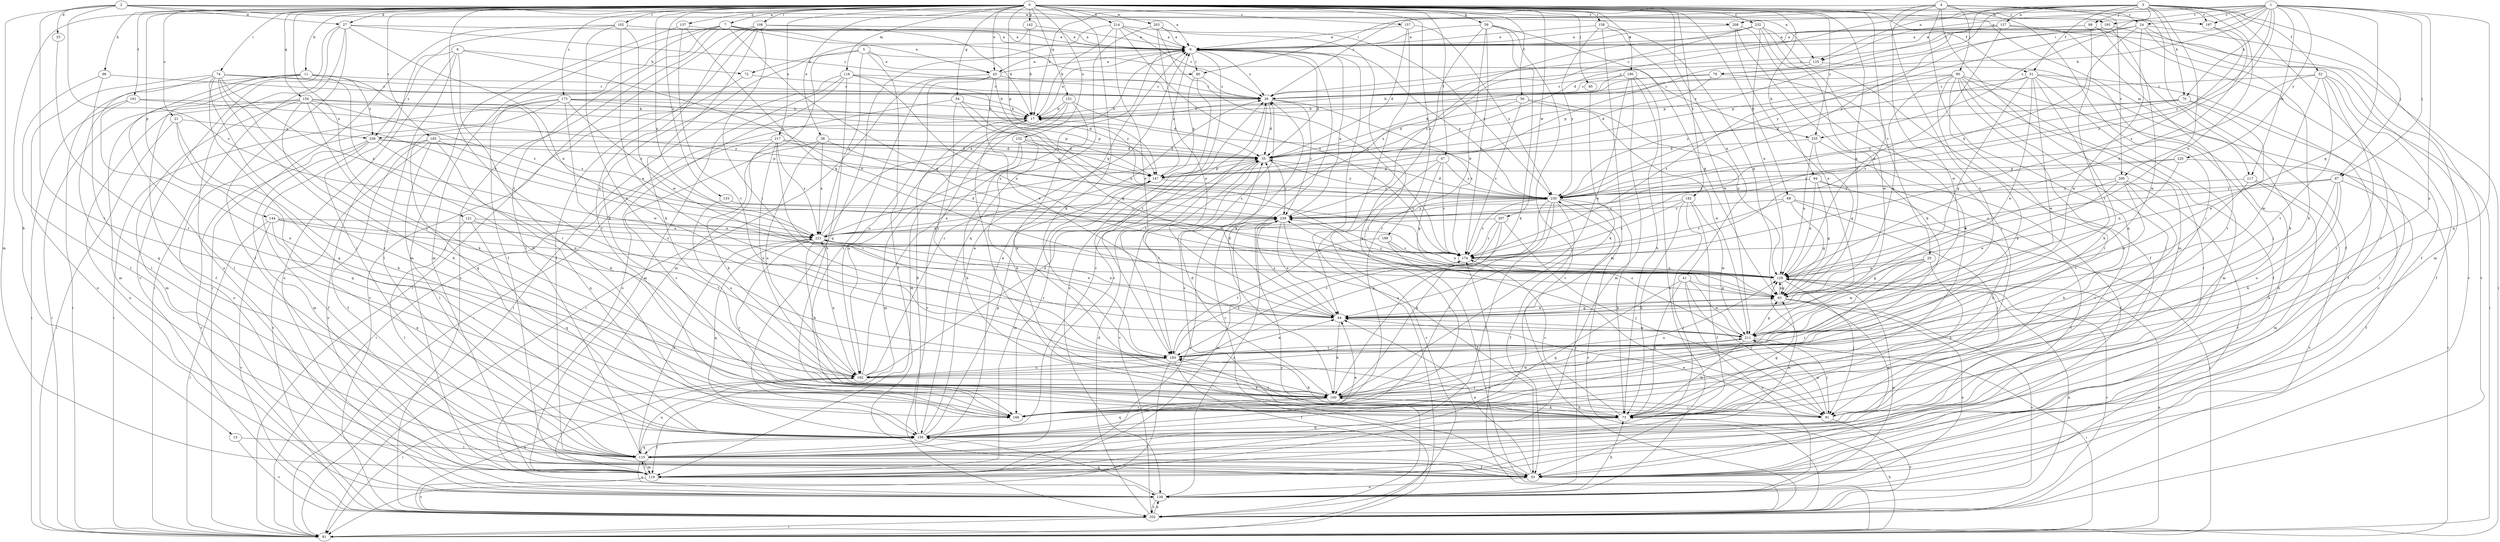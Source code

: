 strict digraph  {
0;
1;
2;
3;
4;
5;
6;
7;
9;
11;
13;
17;
20;
21;
24;
26;
27;
33;
35;
38;
41;
43;
44;
47;
50;
51;
52;
53;
54;
59;
63;
68;
70;
72;
73;
74;
78;
80;
81;
85;
87;
88;
90;
91;
94;
96;
100;
102;
108;
110;
116;
117;
119;
121;
125;
127;
129;
132;
133;
137;
138;
142;
144;
147;
151;
154;
156;
157;
158;
165;
166;
173;
174;
180;
181;
182;
183;
189;
192;
193;
197;
200;
202;
203;
207;
208;
211;
214;
217;
221;
225;
230;
232;
235;
238;
239;
0 -> 7  [label=a];
0 -> 11  [label=b];
0 -> 13  [label=b];
0 -> 20  [label=c];
0 -> 21  [label=c];
0 -> 27  [label=d];
0 -> 38  [label=e];
0 -> 41  [label=e];
0 -> 43  [label=e];
0 -> 47  [label=f];
0 -> 50  [label=f];
0 -> 51  [label=f];
0 -> 54  [label=g];
0 -> 59  [label=g];
0 -> 63  [label=g];
0 -> 68  [label=h];
0 -> 74  [label=i];
0 -> 85  [label=j];
0 -> 94  [label=k];
0 -> 96  [label=k];
0 -> 100  [label=k];
0 -> 102  [label=l];
0 -> 108  [label=l];
0 -> 116  [label=m];
0 -> 117  [label=m];
0 -> 121  [label=n];
0 -> 132  [label=o];
0 -> 133  [label=o];
0 -> 137  [label=o];
0 -> 142  [label=p];
0 -> 144  [label=p];
0 -> 147  [label=p];
0 -> 151  [label=q];
0 -> 154  [label=q];
0 -> 157  [label=r];
0 -> 158  [label=r];
0 -> 165  [label=r];
0 -> 173  [label=s];
0 -> 180  [label=t];
0 -> 181  [label=t];
0 -> 182  [label=t];
0 -> 183  [label=t];
0 -> 189  [label=u];
0 -> 193  [label=v];
0 -> 203  [label=w];
0 -> 207  [label=w];
0 -> 214  [label=x];
0 -> 217  [label=x];
0 -> 221  [label=x];
0 -> 232  [label=z];
0 -> 235  [label=z];
1 -> 17  [label=b];
1 -> 24  [label=c];
1 -> 63  [label=g];
1 -> 70  [label=h];
1 -> 78  [label=i];
1 -> 87  [label=j];
1 -> 117  [label=m];
1 -> 125  [label=n];
1 -> 156  [label=q];
1 -> 174  [label=s];
1 -> 192  [label=u];
1 -> 193  [label=v];
1 -> 197  [label=v];
1 -> 208  [label=w];
1 -> 225  [label=y];
1 -> 230  [label=y];
2 -> 9  [label=a];
2 -> 27  [label=d];
2 -> 33  [label=d];
2 -> 119  [label=m];
2 -> 125  [label=n];
2 -> 166  [label=r];
2 -> 174  [label=s];
2 -> 197  [label=v];
2 -> 208  [label=w];
3 -> 35  [label=d];
3 -> 51  [label=f];
3 -> 52  [label=f];
3 -> 70  [label=h];
3 -> 78  [label=i];
3 -> 80  [label=i];
3 -> 87  [label=j];
3 -> 88  [label=j];
3 -> 110  [label=l];
3 -> 125  [label=n];
3 -> 127  [label=n];
3 -> 129  [label=n];
3 -> 197  [label=v];
3 -> 200  [label=v];
3 -> 230  [label=y];
3 -> 235  [label=z];
4 -> 17  [label=b];
4 -> 24  [label=c];
4 -> 26  [label=c];
4 -> 53  [label=f];
4 -> 90  [label=j];
4 -> 91  [label=j];
4 -> 119  [label=m];
4 -> 156  [label=q];
4 -> 183  [label=t];
4 -> 200  [label=v];
4 -> 211  [label=w];
5 -> 43  [label=e];
5 -> 53  [label=f];
5 -> 72  [label=h];
5 -> 119  [label=m];
5 -> 221  [label=x];
5 -> 235  [label=z];
6 -> 72  [label=h];
6 -> 110  [label=l];
6 -> 129  [label=n];
6 -> 138  [label=o];
6 -> 166  [label=r];
6 -> 238  [label=z];
7 -> 9  [label=a];
7 -> 43  [label=e];
7 -> 53  [label=f];
7 -> 63  [label=g];
7 -> 80  [label=i];
7 -> 110  [label=l];
7 -> 119  [label=m];
7 -> 202  [label=v];
9 -> 26  [label=c];
9 -> 35  [label=d];
9 -> 43  [label=e];
9 -> 80  [label=i];
9 -> 100  [label=k];
9 -> 183  [label=t];
9 -> 230  [label=y];
11 -> 26  [label=c];
11 -> 53  [label=f];
11 -> 73  [label=h];
11 -> 81  [label=i];
11 -> 110  [label=l];
11 -> 119  [label=m];
11 -> 174  [label=s];
11 -> 238  [label=z];
13 -> 110  [label=l];
13 -> 202  [label=v];
17 -> 9  [label=a];
17 -> 91  [label=j];
17 -> 192  [label=u];
17 -> 238  [label=z];
20 -> 63  [label=g];
20 -> 73  [label=h];
20 -> 129  [label=n];
20 -> 166  [label=r];
20 -> 211  [label=w];
21 -> 73  [label=h];
21 -> 81  [label=i];
21 -> 156  [label=q];
21 -> 238  [label=z];
24 -> 9  [label=a];
24 -> 26  [label=c];
24 -> 100  [label=k];
24 -> 119  [label=m];
24 -> 202  [label=v];
24 -> 211  [label=w];
24 -> 221  [label=x];
24 -> 230  [label=y];
26 -> 17  [label=b];
26 -> 35  [label=d];
26 -> 174  [label=s];
26 -> 183  [label=t];
26 -> 239  [label=z];
27 -> 9  [label=a];
27 -> 26  [label=c];
27 -> 53  [label=f];
27 -> 81  [label=i];
27 -> 129  [label=n];
27 -> 138  [label=o];
27 -> 202  [label=v];
33 -> 166  [label=r];
35 -> 147  [label=p];
35 -> 183  [label=t];
35 -> 202  [label=v];
35 -> 230  [label=y];
35 -> 239  [label=z];
38 -> 35  [label=d];
38 -> 166  [label=r];
38 -> 192  [label=u];
38 -> 221  [label=x];
38 -> 239  [label=z];
41 -> 63  [label=g];
41 -> 73  [label=h];
41 -> 91  [label=j];
41 -> 138  [label=o];
41 -> 156  [label=q];
41 -> 211  [label=w];
43 -> 9  [label=a];
43 -> 26  [label=c];
43 -> 44  [label=e];
43 -> 81  [label=i];
43 -> 129  [label=n];
43 -> 166  [label=r];
43 -> 192  [label=u];
44 -> 35  [label=d];
44 -> 63  [label=g];
44 -> 100  [label=k];
44 -> 211  [label=w];
44 -> 221  [label=x];
44 -> 239  [label=z];
47 -> 63  [label=g];
47 -> 147  [label=p];
47 -> 174  [label=s];
47 -> 202  [label=v];
47 -> 230  [label=y];
50 -> 17  [label=b];
50 -> 35  [label=d];
50 -> 129  [label=n];
50 -> 174  [label=s];
50 -> 211  [label=w];
51 -> 26  [label=c];
51 -> 44  [label=e];
51 -> 53  [label=f];
51 -> 63  [label=g];
51 -> 100  [label=k];
51 -> 119  [label=m];
51 -> 138  [label=o];
51 -> 211  [label=w];
51 -> 230  [label=y];
52 -> 26  [label=c];
52 -> 53  [label=f];
52 -> 81  [label=i];
52 -> 166  [label=r];
52 -> 174  [label=s];
52 -> 183  [label=t];
52 -> 211  [label=w];
53 -> 26  [label=c];
53 -> 44  [label=e];
53 -> 138  [label=o];
54 -> 17  [label=b];
54 -> 63  [label=g];
54 -> 81  [label=i];
54 -> 183  [label=t];
54 -> 230  [label=y];
59 -> 9  [label=a];
59 -> 63  [label=g];
59 -> 100  [label=k];
59 -> 156  [label=q];
59 -> 166  [label=r];
59 -> 174  [label=s];
59 -> 202  [label=v];
63 -> 44  [label=e];
63 -> 129  [label=n];
63 -> 138  [label=o];
63 -> 156  [label=q];
63 -> 202  [label=v];
68 -> 63  [label=g];
68 -> 81  [label=i];
68 -> 91  [label=j];
68 -> 174  [label=s];
68 -> 239  [label=z];
70 -> 17  [label=b];
70 -> 35  [label=d];
70 -> 44  [label=e];
70 -> 110  [label=l];
70 -> 230  [label=y];
72 -> 26  [label=c];
72 -> 202  [label=v];
73 -> 63  [label=g];
73 -> 100  [label=k];
73 -> 156  [label=q];
73 -> 174  [label=s];
73 -> 183  [label=t];
74 -> 17  [label=b];
74 -> 26  [label=c];
74 -> 91  [label=j];
74 -> 110  [label=l];
74 -> 138  [label=o];
74 -> 156  [label=q];
74 -> 166  [label=r];
74 -> 192  [label=u];
74 -> 221  [label=x];
78 -> 17  [label=b];
78 -> 26  [label=c];
78 -> 35  [label=d];
78 -> 174  [label=s];
80 -> 26  [label=c];
80 -> 138  [label=o];
80 -> 147  [label=p];
81 -> 9  [label=a];
81 -> 26  [label=c];
81 -> 73  [label=h];
81 -> 129  [label=n];
85 -> 100  [label=k];
87 -> 53  [label=f];
87 -> 73  [label=h];
87 -> 100  [label=k];
87 -> 174  [label=s];
87 -> 192  [label=u];
87 -> 230  [label=y];
88 -> 9  [label=a];
88 -> 26  [label=c];
88 -> 53  [label=f];
88 -> 73  [label=h];
88 -> 183  [label=t];
90 -> 26  [label=c];
90 -> 53  [label=f];
90 -> 63  [label=g];
90 -> 73  [label=h];
90 -> 91  [label=j];
90 -> 100  [label=k];
90 -> 110  [label=l];
90 -> 138  [label=o];
90 -> 166  [label=r];
90 -> 174  [label=s];
91 -> 44  [label=e];
91 -> 183  [label=t];
91 -> 202  [label=v];
91 -> 211  [label=w];
94 -> 53  [label=f];
94 -> 63  [label=g];
94 -> 73  [label=h];
94 -> 129  [label=n];
94 -> 230  [label=y];
96 -> 26  [label=c];
96 -> 110  [label=l];
96 -> 156  [label=q];
100 -> 35  [label=d];
100 -> 73  [label=h];
100 -> 91  [label=j];
100 -> 129  [label=n];
100 -> 156  [label=q];
100 -> 166  [label=r];
100 -> 211  [label=w];
102 -> 9  [label=a];
102 -> 44  [label=e];
102 -> 81  [label=i];
102 -> 110  [label=l];
102 -> 183  [label=t];
102 -> 211  [label=w];
108 -> 9  [label=a];
108 -> 17  [label=b];
108 -> 53  [label=f];
108 -> 81  [label=i];
108 -> 100  [label=k];
108 -> 166  [label=r];
108 -> 183  [label=t];
110 -> 9  [label=a];
110 -> 26  [label=c];
110 -> 53  [label=f];
110 -> 119  [label=m];
110 -> 129  [label=n];
110 -> 138  [label=o];
110 -> 156  [label=q];
110 -> 192  [label=u];
110 -> 221  [label=x];
116 -> 26  [label=c];
116 -> 73  [label=h];
116 -> 81  [label=i];
116 -> 119  [label=m];
116 -> 129  [label=n];
116 -> 138  [label=o];
116 -> 230  [label=y];
117 -> 73  [label=h];
117 -> 119  [label=m];
117 -> 202  [label=v];
117 -> 230  [label=y];
119 -> 110  [label=l];
119 -> 202  [label=v];
119 -> 239  [label=z];
121 -> 110  [label=l];
121 -> 156  [label=q];
121 -> 183  [label=t];
121 -> 221  [label=x];
125 -> 26  [label=c];
125 -> 91  [label=j];
125 -> 147  [label=p];
127 -> 9  [label=a];
127 -> 129  [label=n];
127 -> 147  [label=p];
127 -> 166  [label=r];
127 -> 202  [label=v];
129 -> 63  [label=g];
129 -> 91  [label=j];
129 -> 202  [label=v];
129 -> 239  [label=z];
132 -> 35  [label=d];
132 -> 73  [label=h];
132 -> 100  [label=k];
132 -> 119  [label=m];
132 -> 147  [label=p];
133 -> 192  [label=u];
133 -> 239  [label=z];
137 -> 9  [label=a];
137 -> 63  [label=g];
137 -> 119  [label=m];
137 -> 183  [label=t];
138 -> 73  [label=h];
138 -> 129  [label=n];
138 -> 156  [label=q];
138 -> 202  [label=v];
138 -> 230  [label=y];
138 -> 239  [label=z];
142 -> 9  [label=a];
142 -> 17  [label=b];
142 -> 100  [label=k];
144 -> 81  [label=i];
144 -> 129  [label=n];
144 -> 156  [label=q];
144 -> 174  [label=s];
144 -> 202  [label=v];
144 -> 221  [label=x];
147 -> 9  [label=a];
147 -> 119  [label=m];
147 -> 166  [label=r];
147 -> 230  [label=y];
151 -> 17  [label=b];
151 -> 35  [label=d];
151 -> 100  [label=k];
151 -> 119  [label=m];
151 -> 202  [label=v];
154 -> 17  [label=b];
154 -> 73  [label=h];
154 -> 81  [label=i];
154 -> 100  [label=k];
154 -> 119  [label=m];
154 -> 138  [label=o];
154 -> 147  [label=p];
154 -> 221  [label=x];
154 -> 239  [label=z];
156 -> 9  [label=a];
156 -> 17  [label=b];
156 -> 26  [label=c];
156 -> 44  [label=e];
156 -> 110  [label=l];
156 -> 147  [label=p];
157 -> 9  [label=a];
157 -> 35  [label=d];
157 -> 44  [label=e];
157 -> 230  [label=y];
158 -> 9  [label=a];
158 -> 63  [label=g];
158 -> 119  [label=m];
158 -> 211  [label=w];
158 -> 230  [label=y];
165 -> 35  [label=d];
165 -> 53  [label=f];
165 -> 110  [label=l];
165 -> 138  [label=o];
165 -> 156  [label=q];
165 -> 202  [label=v];
165 -> 221  [label=x];
173 -> 17  [label=b];
173 -> 35  [label=d];
173 -> 81  [label=i];
173 -> 138  [label=o];
173 -> 147  [label=p];
173 -> 156  [label=q];
173 -> 211  [label=w];
173 -> 239  [label=z];
174 -> 129  [label=n];
180 -> 26  [label=c];
180 -> 35  [label=d];
180 -> 44  [label=e];
180 -> 73  [label=h];
180 -> 119  [label=m];
180 -> 138  [label=o];
181 -> 17  [label=b];
181 -> 81  [label=i];
181 -> 192  [label=u];
181 -> 230  [label=y];
182 -> 53  [label=f];
182 -> 73  [label=h];
182 -> 110  [label=l];
182 -> 174  [label=s];
182 -> 211  [label=w];
182 -> 239  [label=z];
183 -> 44  [label=e];
183 -> 53  [label=f];
183 -> 73  [label=h];
183 -> 81  [label=i];
183 -> 174  [label=s];
183 -> 192  [label=u];
189 -> 81  [label=i];
189 -> 129  [label=n];
189 -> 174  [label=s];
189 -> 183  [label=t];
192 -> 9  [label=a];
192 -> 26  [label=c];
192 -> 35  [label=d];
192 -> 81  [label=i];
192 -> 100  [label=k];
192 -> 221  [label=x];
193 -> 9  [label=a];
193 -> 81  [label=i];
193 -> 147  [label=p];
193 -> 211  [label=w];
197 -> 129  [label=n];
197 -> 239  [label=z];
200 -> 44  [label=e];
200 -> 53  [label=f];
200 -> 129  [label=n];
200 -> 166  [label=r];
200 -> 183  [label=t];
200 -> 230  [label=y];
202 -> 35  [label=d];
202 -> 81  [label=i];
202 -> 129  [label=n];
202 -> 138  [label=o];
202 -> 174  [label=s];
202 -> 192  [label=u];
202 -> 239  [label=z];
203 -> 9  [label=a];
203 -> 44  [label=e];
203 -> 91  [label=j];
203 -> 156  [label=q];
203 -> 174  [label=s];
207 -> 91  [label=j];
207 -> 100  [label=k];
207 -> 174  [label=s];
207 -> 183  [label=t];
207 -> 221  [label=x];
208 -> 9  [label=a];
208 -> 44  [label=e];
208 -> 91  [label=j];
208 -> 100  [label=k];
211 -> 63  [label=g];
211 -> 73  [label=h];
211 -> 81  [label=i];
211 -> 91  [label=j];
211 -> 183  [label=t];
211 -> 239  [label=z];
214 -> 9  [label=a];
214 -> 17  [label=b];
214 -> 26  [label=c];
214 -> 44  [label=e];
214 -> 156  [label=q];
214 -> 174  [label=s];
214 -> 230  [label=y];
217 -> 35  [label=d];
217 -> 81  [label=i];
217 -> 100  [label=k];
217 -> 147  [label=p];
217 -> 174  [label=s];
217 -> 183  [label=t];
217 -> 192  [label=u];
217 -> 221  [label=x];
221 -> 9  [label=a];
221 -> 35  [label=d];
221 -> 44  [label=e];
221 -> 100  [label=k];
221 -> 156  [label=q];
221 -> 166  [label=r];
221 -> 174  [label=s];
225 -> 81  [label=i];
225 -> 129  [label=n];
225 -> 147  [label=p];
225 -> 230  [label=y];
230 -> 17  [label=b];
230 -> 35  [label=d];
230 -> 53  [label=f];
230 -> 73  [label=h];
230 -> 110  [label=l];
230 -> 166  [label=r];
230 -> 174  [label=s];
230 -> 192  [label=u];
230 -> 202  [label=v];
230 -> 239  [label=z];
232 -> 9  [label=a];
232 -> 53  [label=f];
232 -> 73  [label=h];
232 -> 129  [label=n];
232 -> 211  [label=w];
232 -> 221  [label=x];
232 -> 239  [label=z];
235 -> 35  [label=d];
235 -> 53  [label=f];
235 -> 63  [label=g];
235 -> 129  [label=n];
238 -> 35  [label=d];
238 -> 53  [label=f];
238 -> 100  [label=k];
238 -> 119  [label=m];
238 -> 147  [label=p];
238 -> 202  [label=v];
239 -> 9  [label=a];
239 -> 44  [label=e];
239 -> 53  [label=f];
239 -> 119  [label=m];
239 -> 221  [label=x];
239 -> 230  [label=y];
}

